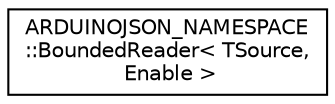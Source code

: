 digraph "Graphical Class Hierarchy"
{
 // LATEX_PDF_SIZE
  edge [fontname="Helvetica",fontsize="10",labelfontname="Helvetica",labelfontsize="10"];
  node [fontname="Helvetica",fontsize="10",shape=record];
  rankdir="LR";
  Node0 [label="ARDUINOJSON_NAMESPACE\l::BoundedReader\< TSource,\l Enable \>",height=0.2,width=0.4,color="black", fillcolor="white", style="filled",URL="$structARDUINOJSON__NAMESPACE_1_1BoundedReader.html",tooltip=" "];
}
